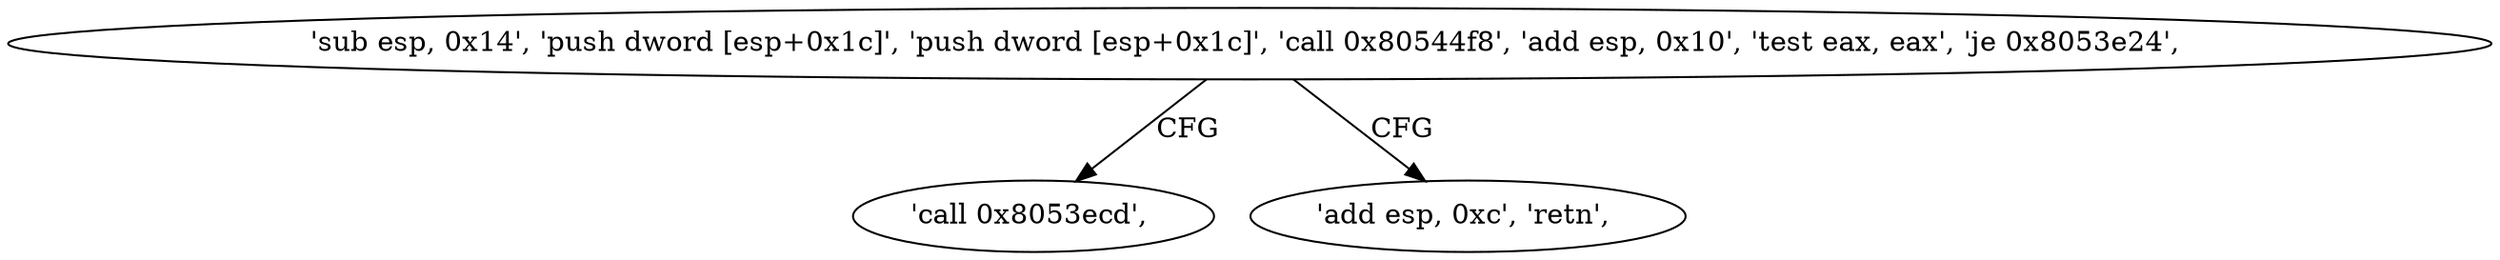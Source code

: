 digraph "func" {
"134561289" [label = "'sub esp, 0x14', 'push dword [esp+0x1c]', 'push dword [esp+0x1c]', 'call 0x80544f8', 'add esp, 0x10', 'test eax, eax', 'je 0x8053e24', " ]
"134561316" [label = "'call 0x8053ecd', " ]
"134561312" [label = "'add esp, 0xc', 'retn', " ]
"134561289" -> "134561316" [ label = "CFG" ]
"134561289" -> "134561312" [ label = "CFG" ]
}
